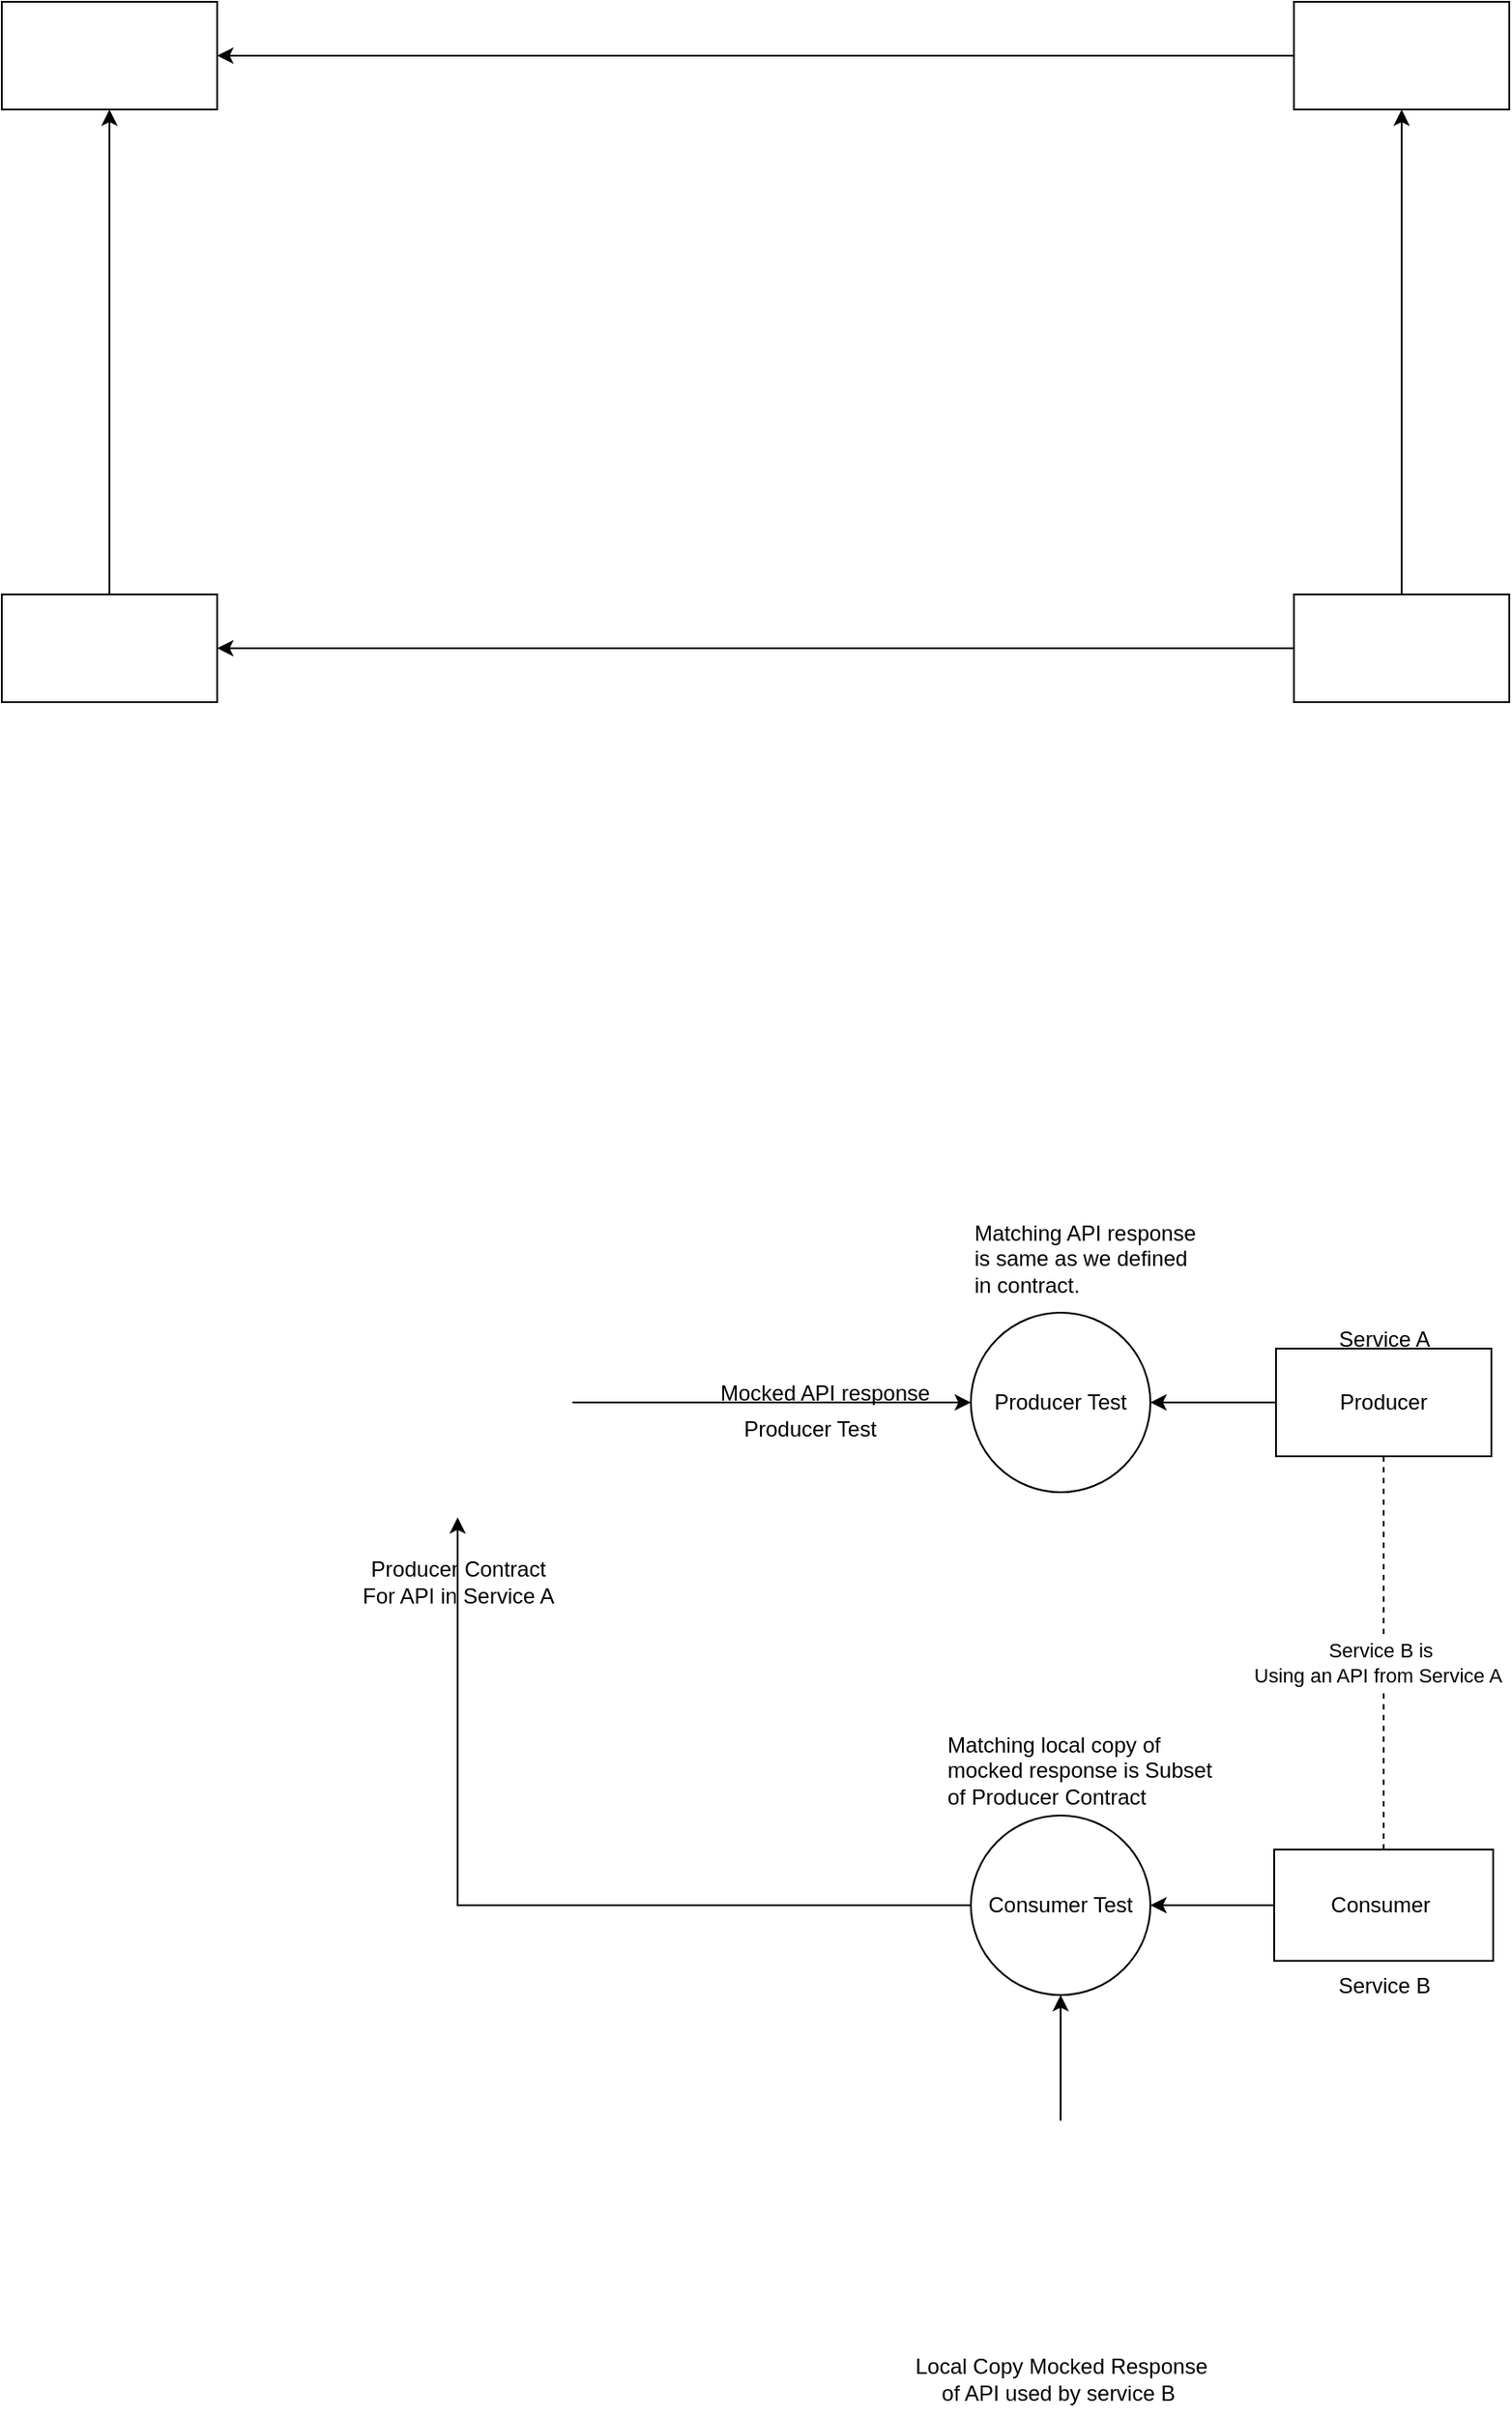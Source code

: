 <mxfile version="20.4.0" type="github">
  <diagram id="9lrLXCEikqQMUYCwI-Tn" name="Page-1">
    <mxGraphModel dx="2466" dy="1186" grid="1" gridSize="10" guides="1" tooltips="1" connect="1" arrows="1" fold="1" page="0" pageScale="1" pageWidth="827" pageHeight="1169" math="0" shadow="0">
      <root>
        <mxCell id="0" />
        <mxCell id="1" parent="0" />
        <mxCell id="ouNj9kW08oz1qKZ2I9Gb-3" value="" style="shape=image;html=1;verticalAlign=top;verticalLabelPosition=bottom;labelBackgroundColor=#ffffff;imageAspect=0;aspect=fixed;image=https://cdn3.iconfinder.com/data/icons/finance-152/64/3-128.png" vertex="1" parent="1">
          <mxGeometry x="140" y="460" width="128" height="128" as="geometry" />
        </mxCell>
        <mxCell id="ouNj9kW08oz1qKZ2I9Gb-13" value="" style="rounded=0;whiteSpace=wrap;html=1;" vertex="1" parent="1">
          <mxGeometry x="-200" y="320" width="120" height="60" as="geometry" />
        </mxCell>
        <mxCell id="ouNj9kW08oz1qKZ2I9Gb-19" style="edgeStyle=orthogonalEdgeStyle;rounded=0;orthogonalLoop=1;jettySize=auto;html=1;exitX=0;exitY=0.5;exitDx=0;exitDy=0;entryX=1;entryY=0.5;entryDx=0;entryDy=0;strokeColor=default;" edge="1" parent="1" source="ouNj9kW08oz1qKZ2I9Gb-14" target="ouNj9kW08oz1qKZ2I9Gb-13">
          <mxGeometry relative="1" as="geometry" />
        </mxCell>
        <mxCell id="ouNj9kW08oz1qKZ2I9Gb-14" value="" style="rounded=0;whiteSpace=wrap;html=1;" vertex="1" parent="1">
          <mxGeometry x="520" y="320" width="120" height="60" as="geometry" />
        </mxCell>
        <mxCell id="ouNj9kW08oz1qKZ2I9Gb-20" style="edgeStyle=orthogonalEdgeStyle;rounded=0;orthogonalLoop=1;jettySize=auto;html=1;entryX=0.5;entryY=1;entryDx=0;entryDy=0;strokeColor=default;" edge="1" parent="1" source="ouNj9kW08oz1qKZ2I9Gb-15" target="ouNj9kW08oz1qKZ2I9Gb-13">
          <mxGeometry relative="1" as="geometry" />
        </mxCell>
        <mxCell id="ouNj9kW08oz1qKZ2I9Gb-15" value="" style="rounded=0;whiteSpace=wrap;html=1;" vertex="1" parent="1">
          <mxGeometry x="-200" y="650" width="120" height="60" as="geometry" />
        </mxCell>
        <mxCell id="ouNj9kW08oz1qKZ2I9Gb-21" style="edgeStyle=orthogonalEdgeStyle;rounded=0;orthogonalLoop=1;jettySize=auto;html=1;exitX=0;exitY=0.5;exitDx=0;exitDy=0;entryX=1;entryY=0.5;entryDx=0;entryDy=0;strokeColor=default;" edge="1" parent="1" source="ouNj9kW08oz1qKZ2I9Gb-16" target="ouNj9kW08oz1qKZ2I9Gb-15">
          <mxGeometry relative="1" as="geometry" />
        </mxCell>
        <mxCell id="ouNj9kW08oz1qKZ2I9Gb-22" style="edgeStyle=orthogonalEdgeStyle;rounded=0;orthogonalLoop=1;jettySize=auto;html=1;strokeColor=default;" edge="1" parent="1" source="ouNj9kW08oz1qKZ2I9Gb-16" target="ouNj9kW08oz1qKZ2I9Gb-14">
          <mxGeometry relative="1" as="geometry" />
        </mxCell>
        <mxCell id="ouNj9kW08oz1qKZ2I9Gb-16" value="" style="rounded=0;whiteSpace=wrap;html=1;" vertex="1" parent="1">
          <mxGeometry x="520" y="650" width="120" height="60" as="geometry" />
        </mxCell>
        <mxCell id="ouNj9kW08oz1qKZ2I9Gb-44" style="edgeStyle=orthogonalEdgeStyle;rounded=0;orthogonalLoop=1;jettySize=auto;html=1;exitX=0;exitY=0.5;exitDx=0;exitDy=0;strokeColor=default;" edge="1" parent="1" source="ouNj9kW08oz1qKZ2I9Gb-23" target="ouNj9kW08oz1qKZ2I9Gb-42">
          <mxGeometry relative="1" as="geometry" />
        </mxCell>
        <mxCell id="ouNj9kW08oz1qKZ2I9Gb-23" value="Producer" style="rounded=0;whiteSpace=wrap;html=1;" vertex="1" parent="1">
          <mxGeometry x="510" y="1070" width="120" height="60" as="geometry" />
        </mxCell>
        <mxCell id="ouNj9kW08oz1qKZ2I9Gb-43" style="edgeStyle=orthogonalEdgeStyle;rounded=0;orthogonalLoop=1;jettySize=auto;html=1;exitX=1;exitY=0.5;exitDx=0;exitDy=0;strokeColor=default;" edge="1" parent="1" source="ouNj9kW08oz1qKZ2I9Gb-24" target="ouNj9kW08oz1qKZ2I9Gb-42">
          <mxGeometry relative="1" as="geometry" />
        </mxCell>
        <mxCell id="ouNj9kW08oz1qKZ2I9Gb-24" value="" style="shape=image;html=1;verticalAlign=top;verticalLabelPosition=bottom;labelBackgroundColor=#ffffff;imageAspect=0;aspect=fixed;image=https://cdn3.iconfinder.com/data/icons/finance-152/64/3-128.png" vertex="1" parent="1">
          <mxGeometry x="-10" y="1036" width="128" height="128" as="geometry" />
        </mxCell>
        <mxCell id="ouNj9kW08oz1qKZ2I9Gb-47" style="edgeStyle=orthogonalEdgeStyle;rounded=0;orthogonalLoop=1;jettySize=auto;html=1;exitX=0;exitY=0.5;exitDx=0;exitDy=0;strokeColor=default;entryX=1;entryY=0.5;entryDx=0;entryDy=0;" edge="1" parent="1" source="ouNj9kW08oz1qKZ2I9Gb-27" target="ouNj9kW08oz1qKZ2I9Gb-45">
          <mxGeometry relative="1" as="geometry">
            <mxPoint x="450" y="1380" as="targetPoint" />
          </mxGeometry>
        </mxCell>
        <mxCell id="ouNj9kW08oz1qKZ2I9Gb-27" value="Consumer&amp;nbsp;" style="rounded=0;whiteSpace=wrap;html=1;" vertex="1" parent="1">
          <mxGeometry x="509" y="1349" width="122" height="62" as="geometry" />
        </mxCell>
        <mxCell id="ouNj9kW08oz1qKZ2I9Gb-33" value="Service A" style="text;html=1;align=center;verticalAlign=middle;resizable=0;points=[];autosize=1;strokeColor=none;fillColor=none;" vertex="1" parent="1">
          <mxGeometry x="535" y="1050" width="70" height="30" as="geometry" />
        </mxCell>
        <mxCell id="ouNj9kW08oz1qKZ2I9Gb-34" value="Producer Contract&lt;br&gt;For API in Service A" style="text;html=1;align=center;verticalAlign=middle;resizable=0;points=[];autosize=1;strokeColor=none;fillColor=none;" vertex="1" parent="1">
          <mxGeometry x="-11" y="1180" width="130" height="40" as="geometry" />
        </mxCell>
        <mxCell id="ouNj9kW08oz1qKZ2I9Gb-36" value="" style="endArrow=none;dashed=1;html=1;rounded=0;strokeColor=default;exitX=0.5;exitY=0;exitDx=0;exitDy=0;entryX=0.5;entryY=1;entryDx=0;entryDy=0;" edge="1" parent="1" source="ouNj9kW08oz1qKZ2I9Gb-27" target="ouNj9kW08oz1qKZ2I9Gb-23">
          <mxGeometry width="50" height="50" relative="1" as="geometry">
            <mxPoint x="540" y="1310" as="sourcePoint" />
            <mxPoint x="590" y="1260" as="targetPoint" />
          </mxGeometry>
        </mxCell>
        <mxCell id="ouNj9kW08oz1qKZ2I9Gb-37" value="Service B is &lt;br&gt;Using an API from Service A&amp;nbsp;" style="edgeLabel;html=1;align=center;verticalAlign=middle;resizable=0;points=[];" vertex="1" connectable="0" parent="ouNj9kW08oz1qKZ2I9Gb-36">
          <mxGeometry x="-0.044" y="2" relative="1" as="geometry">
            <mxPoint as="offset" />
          </mxGeometry>
        </mxCell>
        <mxCell id="ouNj9kW08oz1qKZ2I9Gb-38" value="Service B" style="text;html=1;align=center;verticalAlign=middle;resizable=0;points=[];autosize=1;strokeColor=none;fillColor=none;" vertex="1" parent="1">
          <mxGeometry x="535" y="1410" width="70" height="30" as="geometry" />
        </mxCell>
        <mxCell id="ouNj9kW08oz1qKZ2I9Gb-40" value="Mocked API response&amp;nbsp;" style="text;html=1;align=center;verticalAlign=middle;resizable=0;points=[];autosize=1;strokeColor=none;fillColor=none;" vertex="1" parent="1">
          <mxGeometry x="190" y="1080" width="140" height="30" as="geometry" />
        </mxCell>
        <mxCell id="ouNj9kW08oz1qKZ2I9Gb-41" value="Producer Test" style="text;html=1;align=center;verticalAlign=middle;resizable=0;points=[];autosize=1;strokeColor=none;fillColor=none;" vertex="1" parent="1">
          <mxGeometry x="200" y="1100" width="100" height="30" as="geometry" />
        </mxCell>
        <mxCell id="ouNj9kW08oz1qKZ2I9Gb-42" value="Producer Test" style="ellipse;whiteSpace=wrap;html=1;aspect=fixed;" vertex="1" parent="1">
          <mxGeometry x="340" y="1050" width="100" height="100" as="geometry" />
        </mxCell>
        <mxCell id="ouNj9kW08oz1qKZ2I9Gb-46" style="edgeStyle=orthogonalEdgeStyle;rounded=0;orthogonalLoop=1;jettySize=auto;html=1;exitX=0;exitY=0.5;exitDx=0;exitDy=0;entryX=0.5;entryY=1;entryDx=0;entryDy=0;strokeColor=default;" edge="1" parent="1" source="ouNj9kW08oz1qKZ2I9Gb-45" target="ouNj9kW08oz1qKZ2I9Gb-24">
          <mxGeometry relative="1" as="geometry" />
        </mxCell>
        <mxCell id="ouNj9kW08oz1qKZ2I9Gb-45" value="Consumer Test" style="ellipse;whiteSpace=wrap;html=1;aspect=fixed;" vertex="1" parent="1">
          <mxGeometry x="340" y="1330" width="100" height="100" as="geometry" />
        </mxCell>
        <mxCell id="ouNj9kW08oz1qKZ2I9Gb-49" style="edgeStyle=orthogonalEdgeStyle;rounded=0;orthogonalLoop=1;jettySize=auto;html=1;entryX=0.5;entryY=1;entryDx=0;entryDy=0;strokeColor=default;" edge="1" parent="1" source="ouNj9kW08oz1qKZ2I9Gb-48" target="ouNj9kW08oz1qKZ2I9Gb-45">
          <mxGeometry relative="1" as="geometry" />
        </mxCell>
        <mxCell id="ouNj9kW08oz1qKZ2I9Gb-48" value="" style="shape=image;html=1;verticalAlign=top;verticalLabelPosition=bottom;labelBackgroundColor=#ffffff;imageAspect=0;aspect=fixed;image=https://cdn3.iconfinder.com/data/icons/finance-152/64/3-128.png" vertex="1" parent="1">
          <mxGeometry x="328" y="1500" width="124" height="124" as="geometry" />
        </mxCell>
        <mxCell id="ouNj9kW08oz1qKZ2I9Gb-50" value="Local Copy Mocked Response &lt;br&gt;of API used by service B&amp;nbsp;" style="text;html=1;align=center;verticalAlign=middle;resizable=0;points=[];autosize=1;strokeColor=none;fillColor=none;" vertex="1" parent="1">
          <mxGeometry x="295" y="1624" width="190" height="40" as="geometry" />
        </mxCell>
        <mxCell id="ouNj9kW08oz1qKZ2I9Gb-51" value="Matching local copy of mocked response is Subset of Producer Contract" style="text;html=1;strokeColor=none;fillColor=none;align=left;verticalAlign=middle;whiteSpace=wrap;rounded=0;" vertex="1" parent="1">
          <mxGeometry x="325" y="1280" width="160" height="50" as="geometry" />
        </mxCell>
        <mxCell id="ouNj9kW08oz1qKZ2I9Gb-53" value="Matching API response is same as we defined in contract.&amp;nbsp;" style="text;html=1;strokeColor=none;fillColor=none;align=left;verticalAlign=middle;whiteSpace=wrap;rounded=0;" vertex="1" parent="1">
          <mxGeometry x="340" y="990" width="130" height="60" as="geometry" />
        </mxCell>
      </root>
    </mxGraphModel>
  </diagram>
</mxfile>
